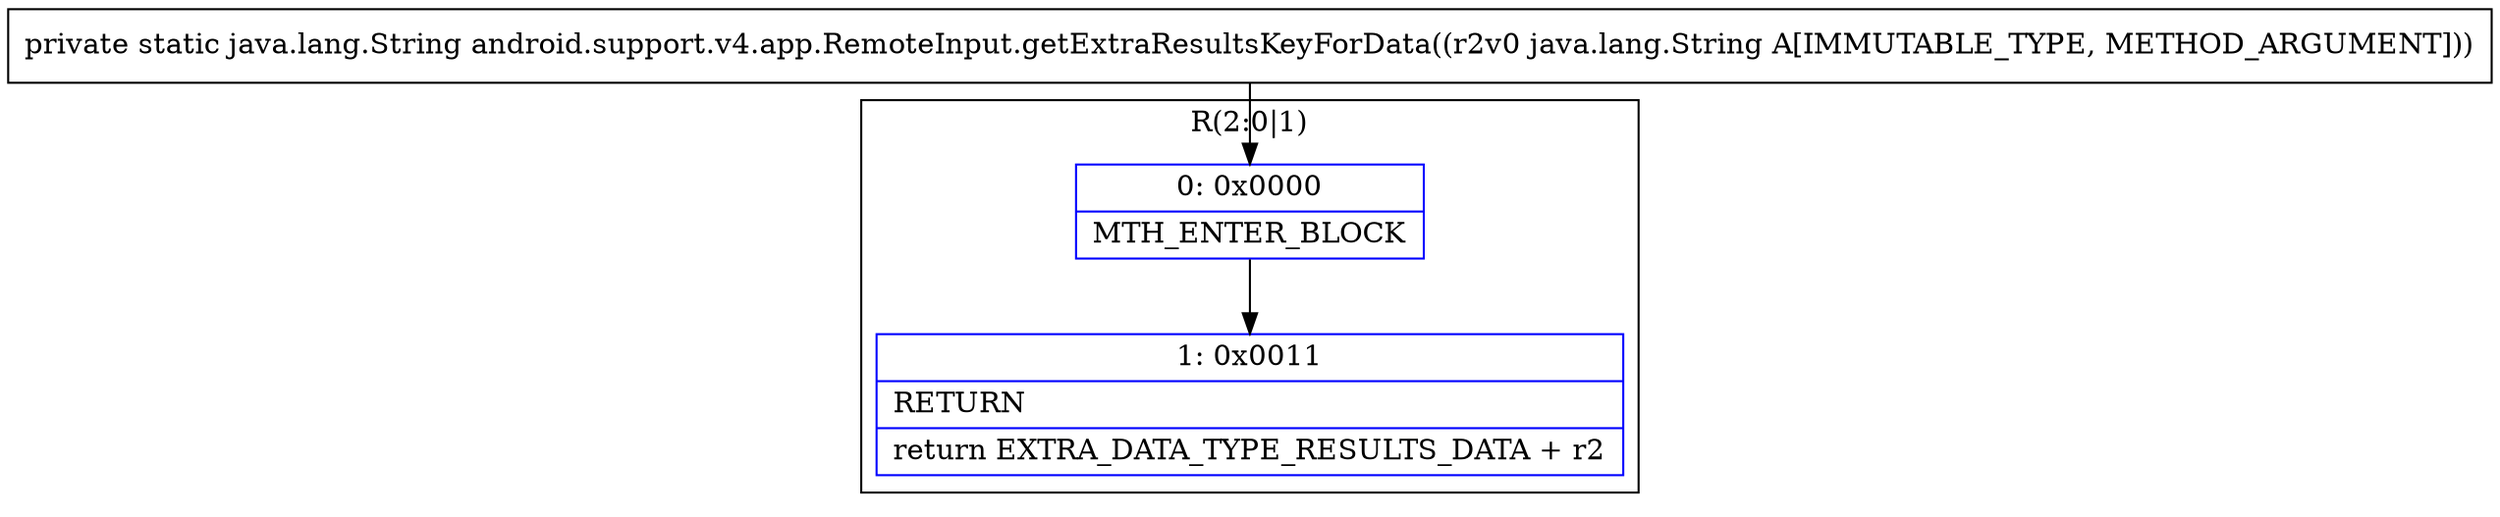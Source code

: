 digraph "CFG forandroid.support.v4.app.RemoteInput.getExtraResultsKeyForData(Ljava\/lang\/String;)Ljava\/lang\/String;" {
subgraph cluster_Region_88472420 {
label = "R(2:0|1)";
node [shape=record,color=blue];
Node_0 [shape=record,label="{0\:\ 0x0000|MTH_ENTER_BLOCK\l}"];
Node_1 [shape=record,label="{1\:\ 0x0011|RETURN\l|return EXTRA_DATA_TYPE_RESULTS_DATA + r2\l}"];
}
MethodNode[shape=record,label="{private static java.lang.String android.support.v4.app.RemoteInput.getExtraResultsKeyForData((r2v0 java.lang.String A[IMMUTABLE_TYPE, METHOD_ARGUMENT])) }"];
MethodNode -> Node_0;
Node_0 -> Node_1;
}

